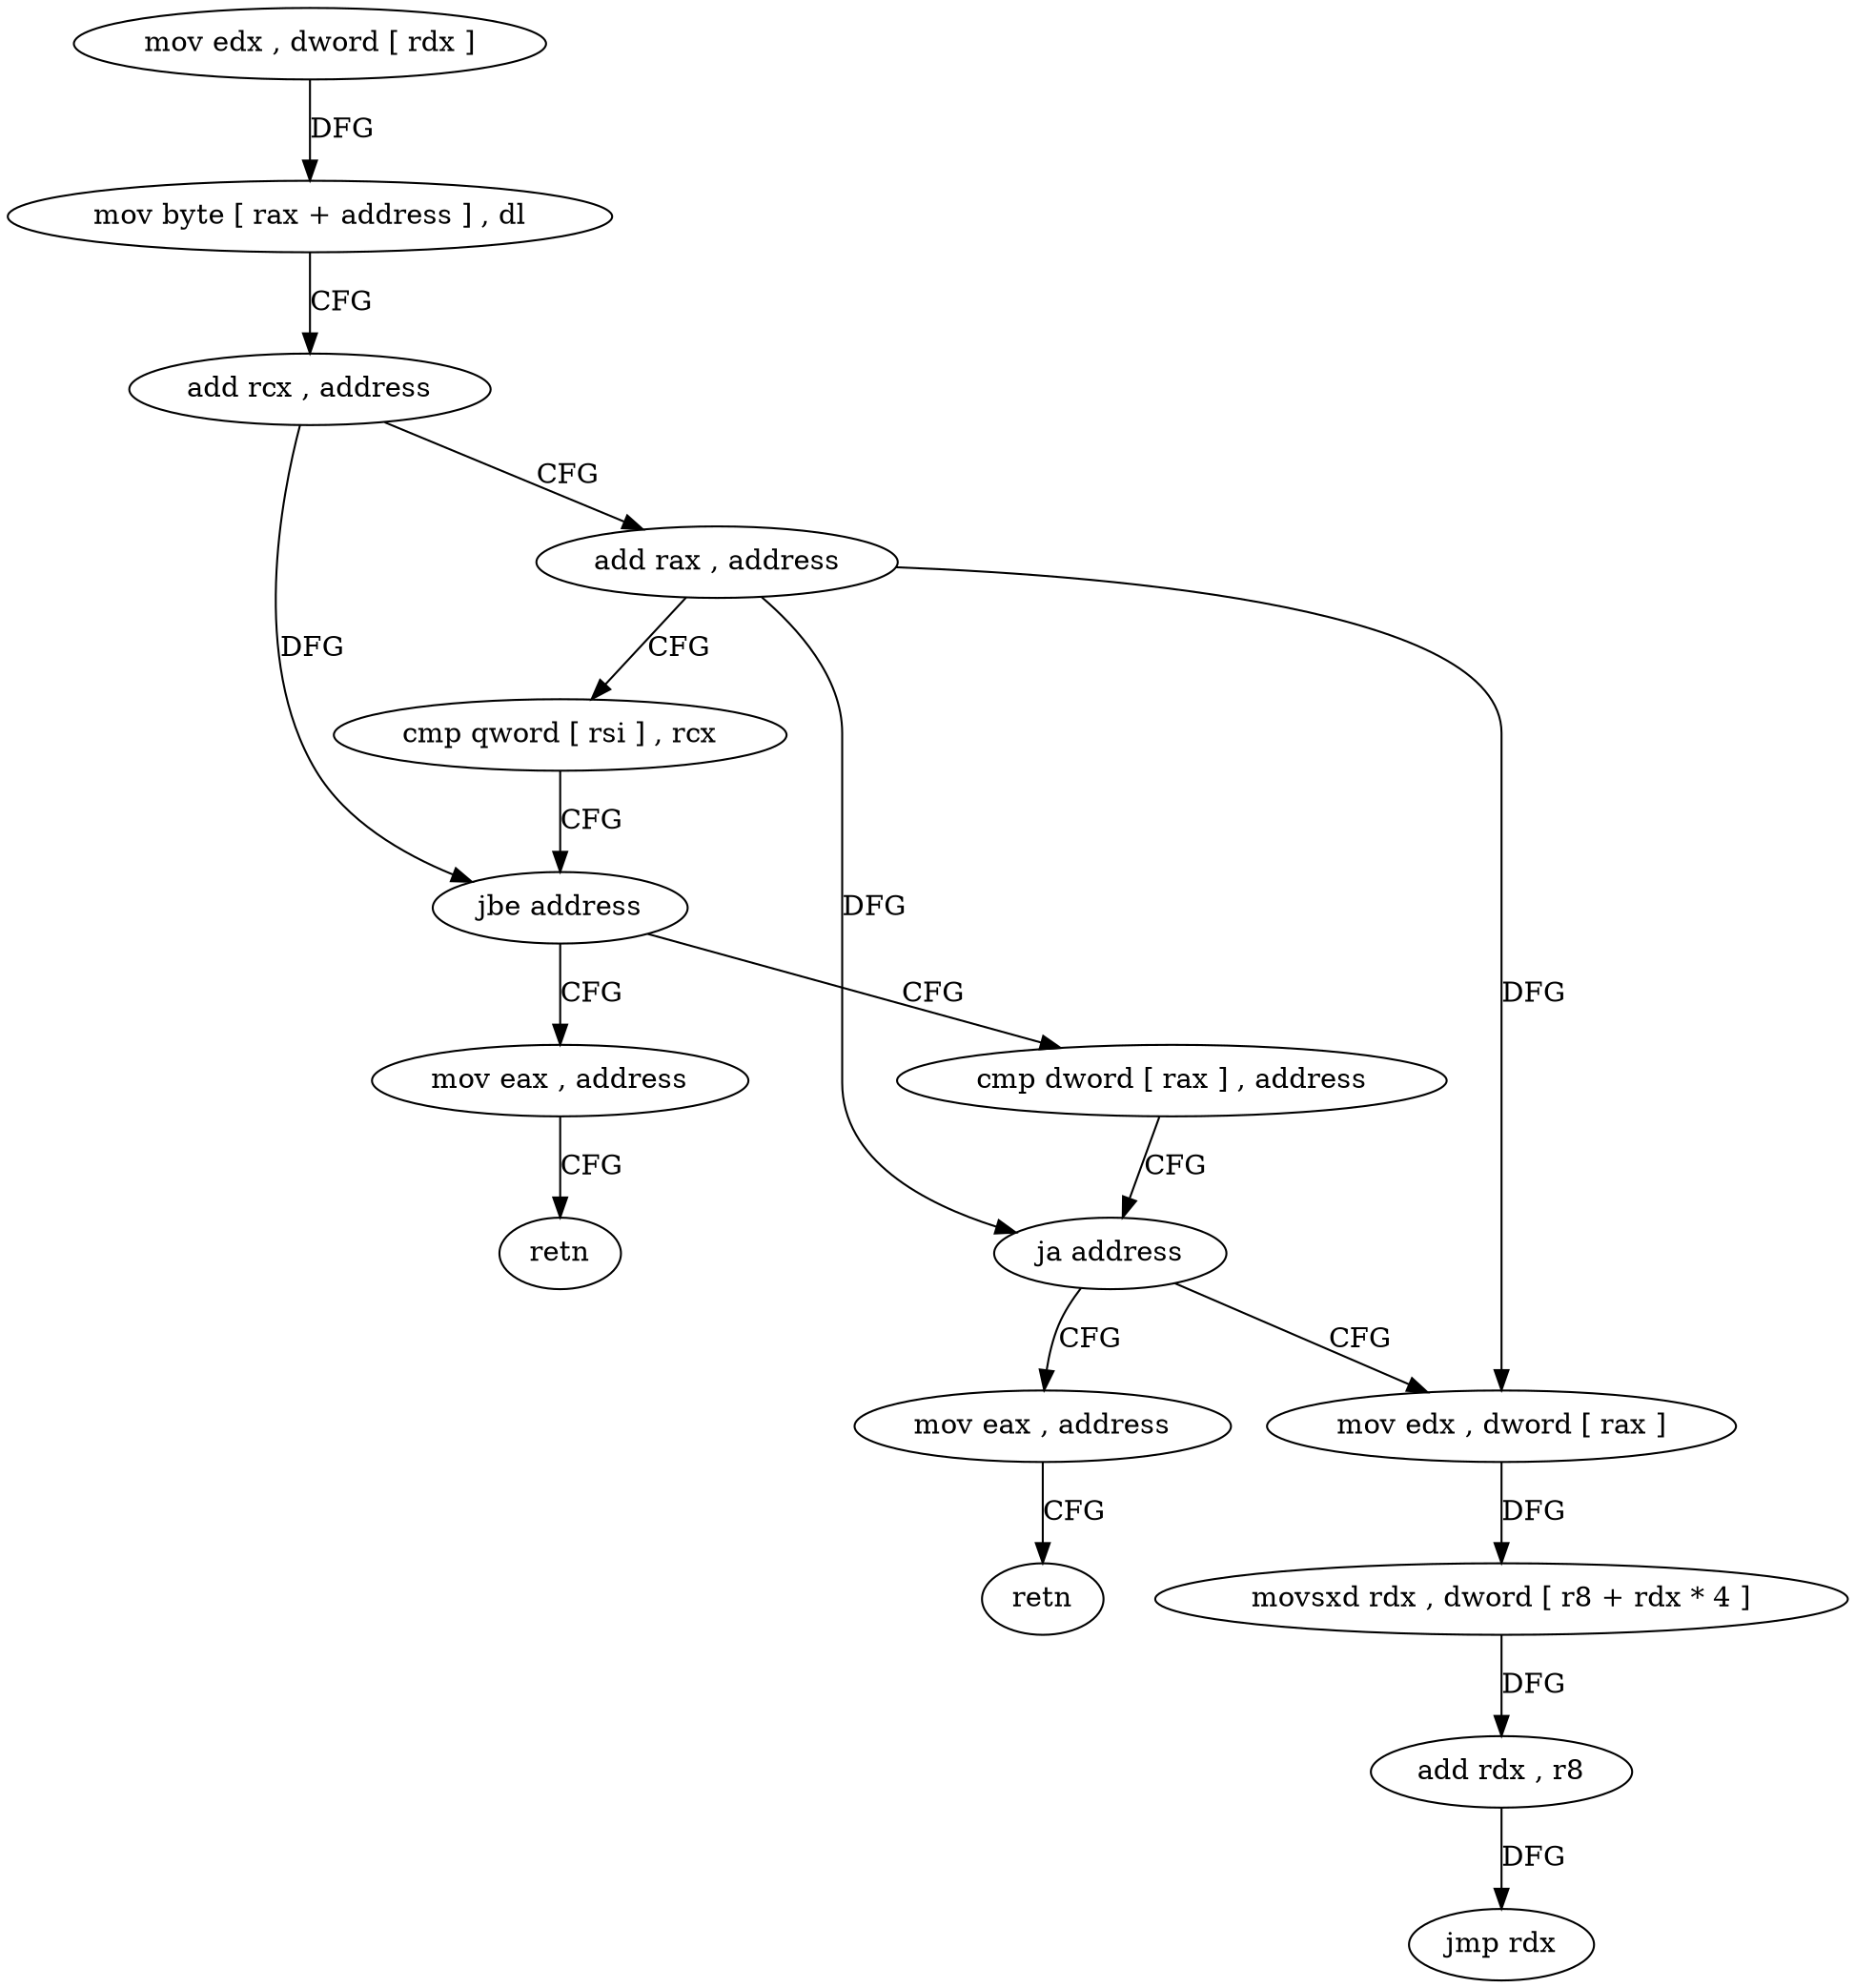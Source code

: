 digraph "func" {
"287901" [label = "mov edx , dword [ rdx ]" ]
"287903" [label = "mov byte [ rax + address ] , dl" ]
"287906" [label = "add rcx , address" ]
"287910" [label = "add rax , address" ]
"287914" [label = "cmp qword [ rsi ] , rcx" ]
"287917" [label = "jbe address" ]
"288970" [label = "mov eax , address" ]
"287923" [label = "cmp dword [ rax ] , address" ]
"288975" [label = "retn" ]
"287926" [label = "ja address" ]
"288982" [label = "mov eax , address" ]
"287932" [label = "mov edx , dword [ rax ]" ]
"288987" [label = "retn" ]
"287934" [label = "movsxd rdx , dword [ r8 + rdx * 4 ]" ]
"287938" [label = "add rdx , r8" ]
"287941" [label = "jmp rdx" ]
"287901" -> "287903" [ label = "DFG" ]
"287903" -> "287906" [ label = "CFG" ]
"287906" -> "287910" [ label = "CFG" ]
"287906" -> "287917" [ label = "DFG" ]
"287910" -> "287914" [ label = "CFG" ]
"287910" -> "287926" [ label = "DFG" ]
"287910" -> "287932" [ label = "DFG" ]
"287914" -> "287917" [ label = "CFG" ]
"287917" -> "288970" [ label = "CFG" ]
"287917" -> "287923" [ label = "CFG" ]
"288970" -> "288975" [ label = "CFG" ]
"287923" -> "287926" [ label = "CFG" ]
"287926" -> "288982" [ label = "CFG" ]
"287926" -> "287932" [ label = "CFG" ]
"288982" -> "288987" [ label = "CFG" ]
"287932" -> "287934" [ label = "DFG" ]
"287934" -> "287938" [ label = "DFG" ]
"287938" -> "287941" [ label = "DFG" ]
}
